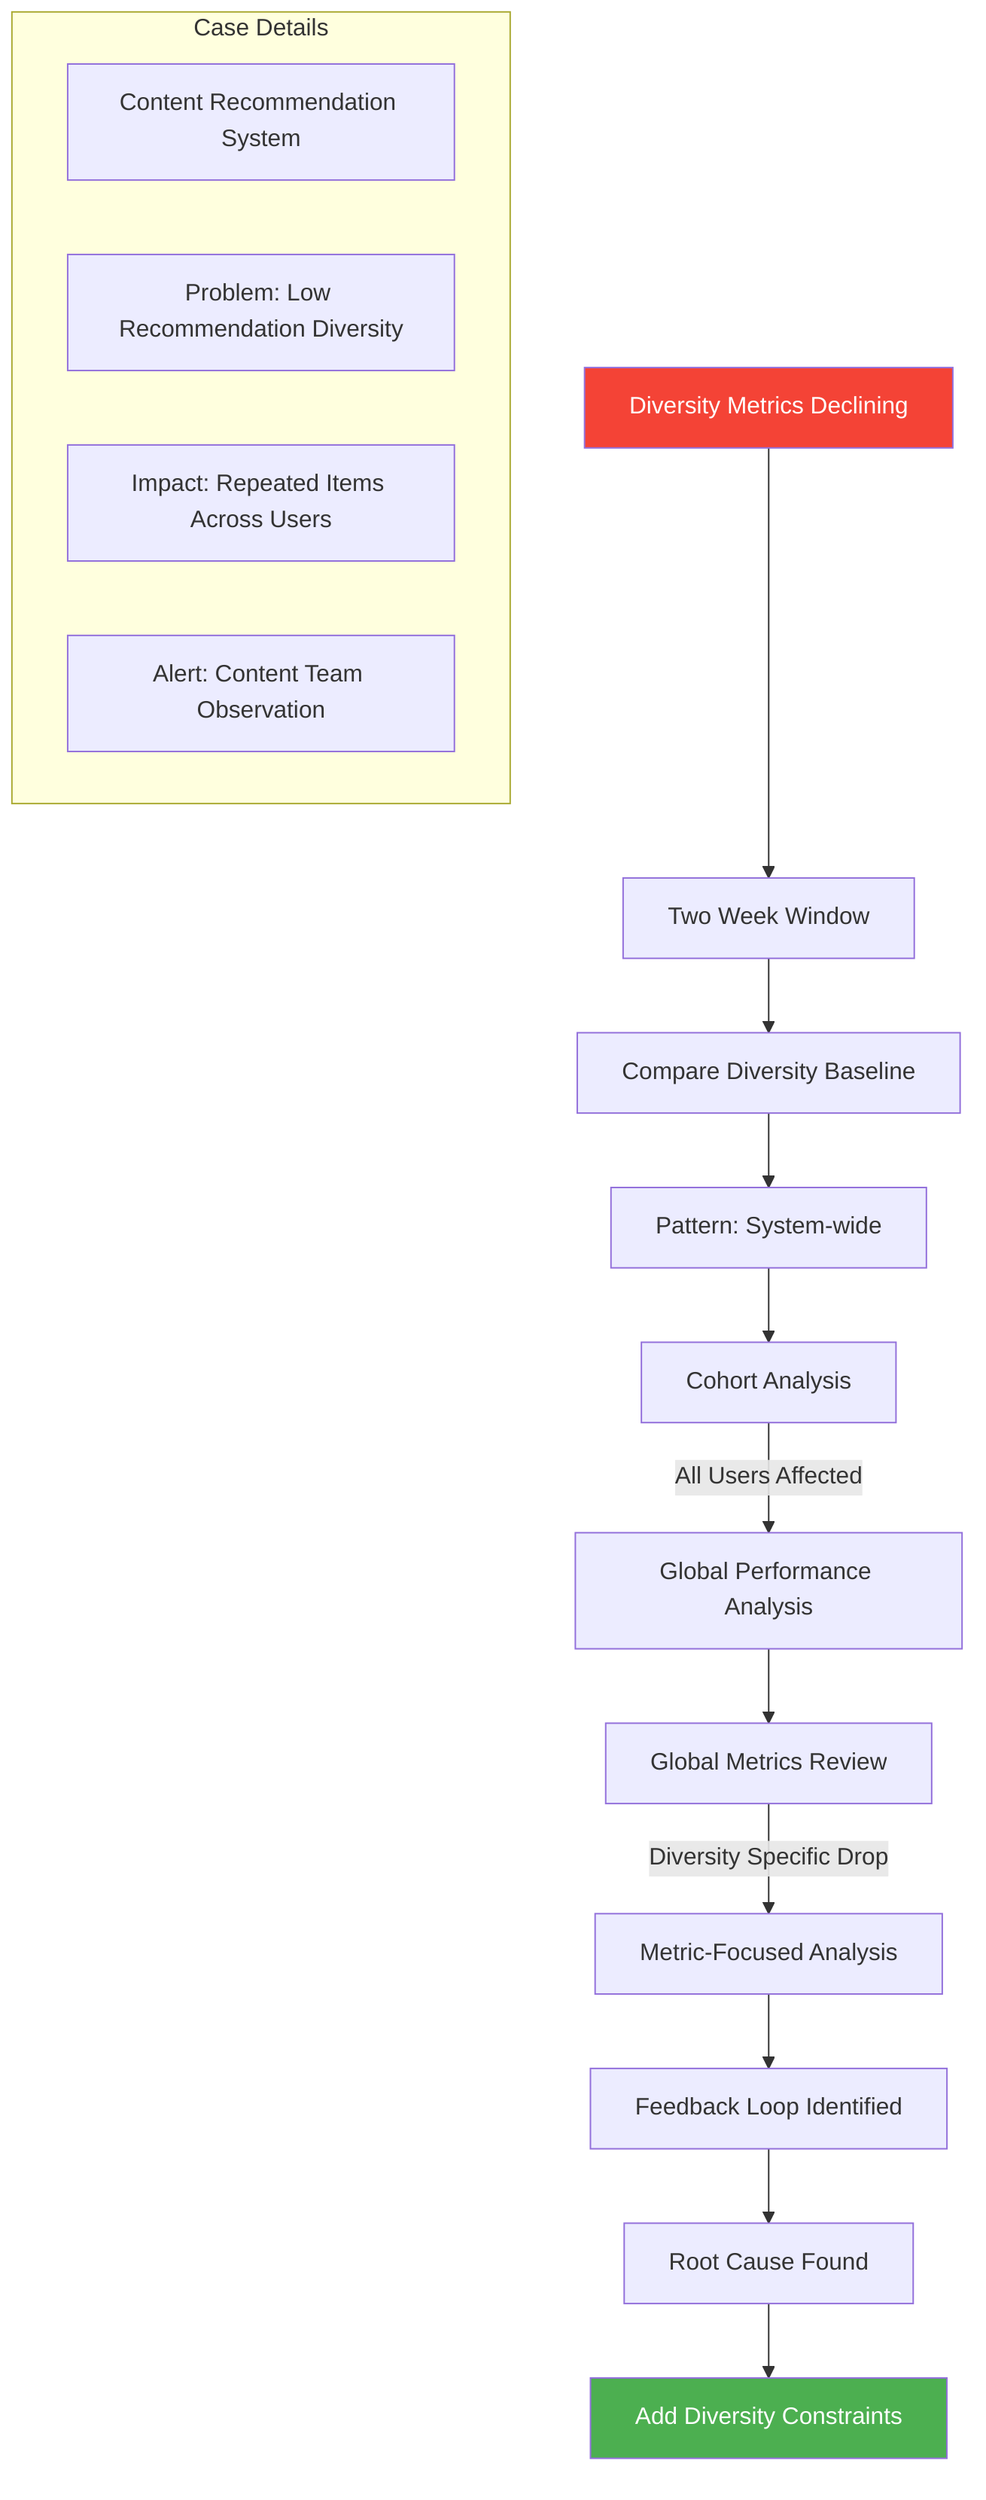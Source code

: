 %% Use Case: Content Recommendation System
%% Problem: Decreased recommendation diversity
%% Impact: Same items repeatedly recommended across users
%% Initial Alert: Content team noticed lack of variety
%% Resolution: Implementation of diversity constraints

graph TD
    subgraph Case Details
        H1[Content Recommendation System]
        H2[Problem: Low Recommendation Diversity]
        H3[Impact: Repeated Items Across Users]
        H4[Alert: Content Team Observation]
    end

    A[Diversity Metrics Declining] --> B[Define Impact Window]
    B[Two Week Window] --> C[Compare Diversity Baseline]

    C --> D[Pattern: System-wide]

    D --> G[Cohort Analysis]

    G -->|All Users Affected| I[Global Performance Analysis]

    I --> M[Global Metrics Review]

    M -->|Diversity Specific Drop| N[Metric-Focused Analysis]

    N --> P[Feedback Loop Identified]

    P --> Q[Root Cause Found]
    Q --> R[Add Diversity Constraints]

    style A fill:#f44336,color:#fff
    style R fill:#4caf50,color:#fff